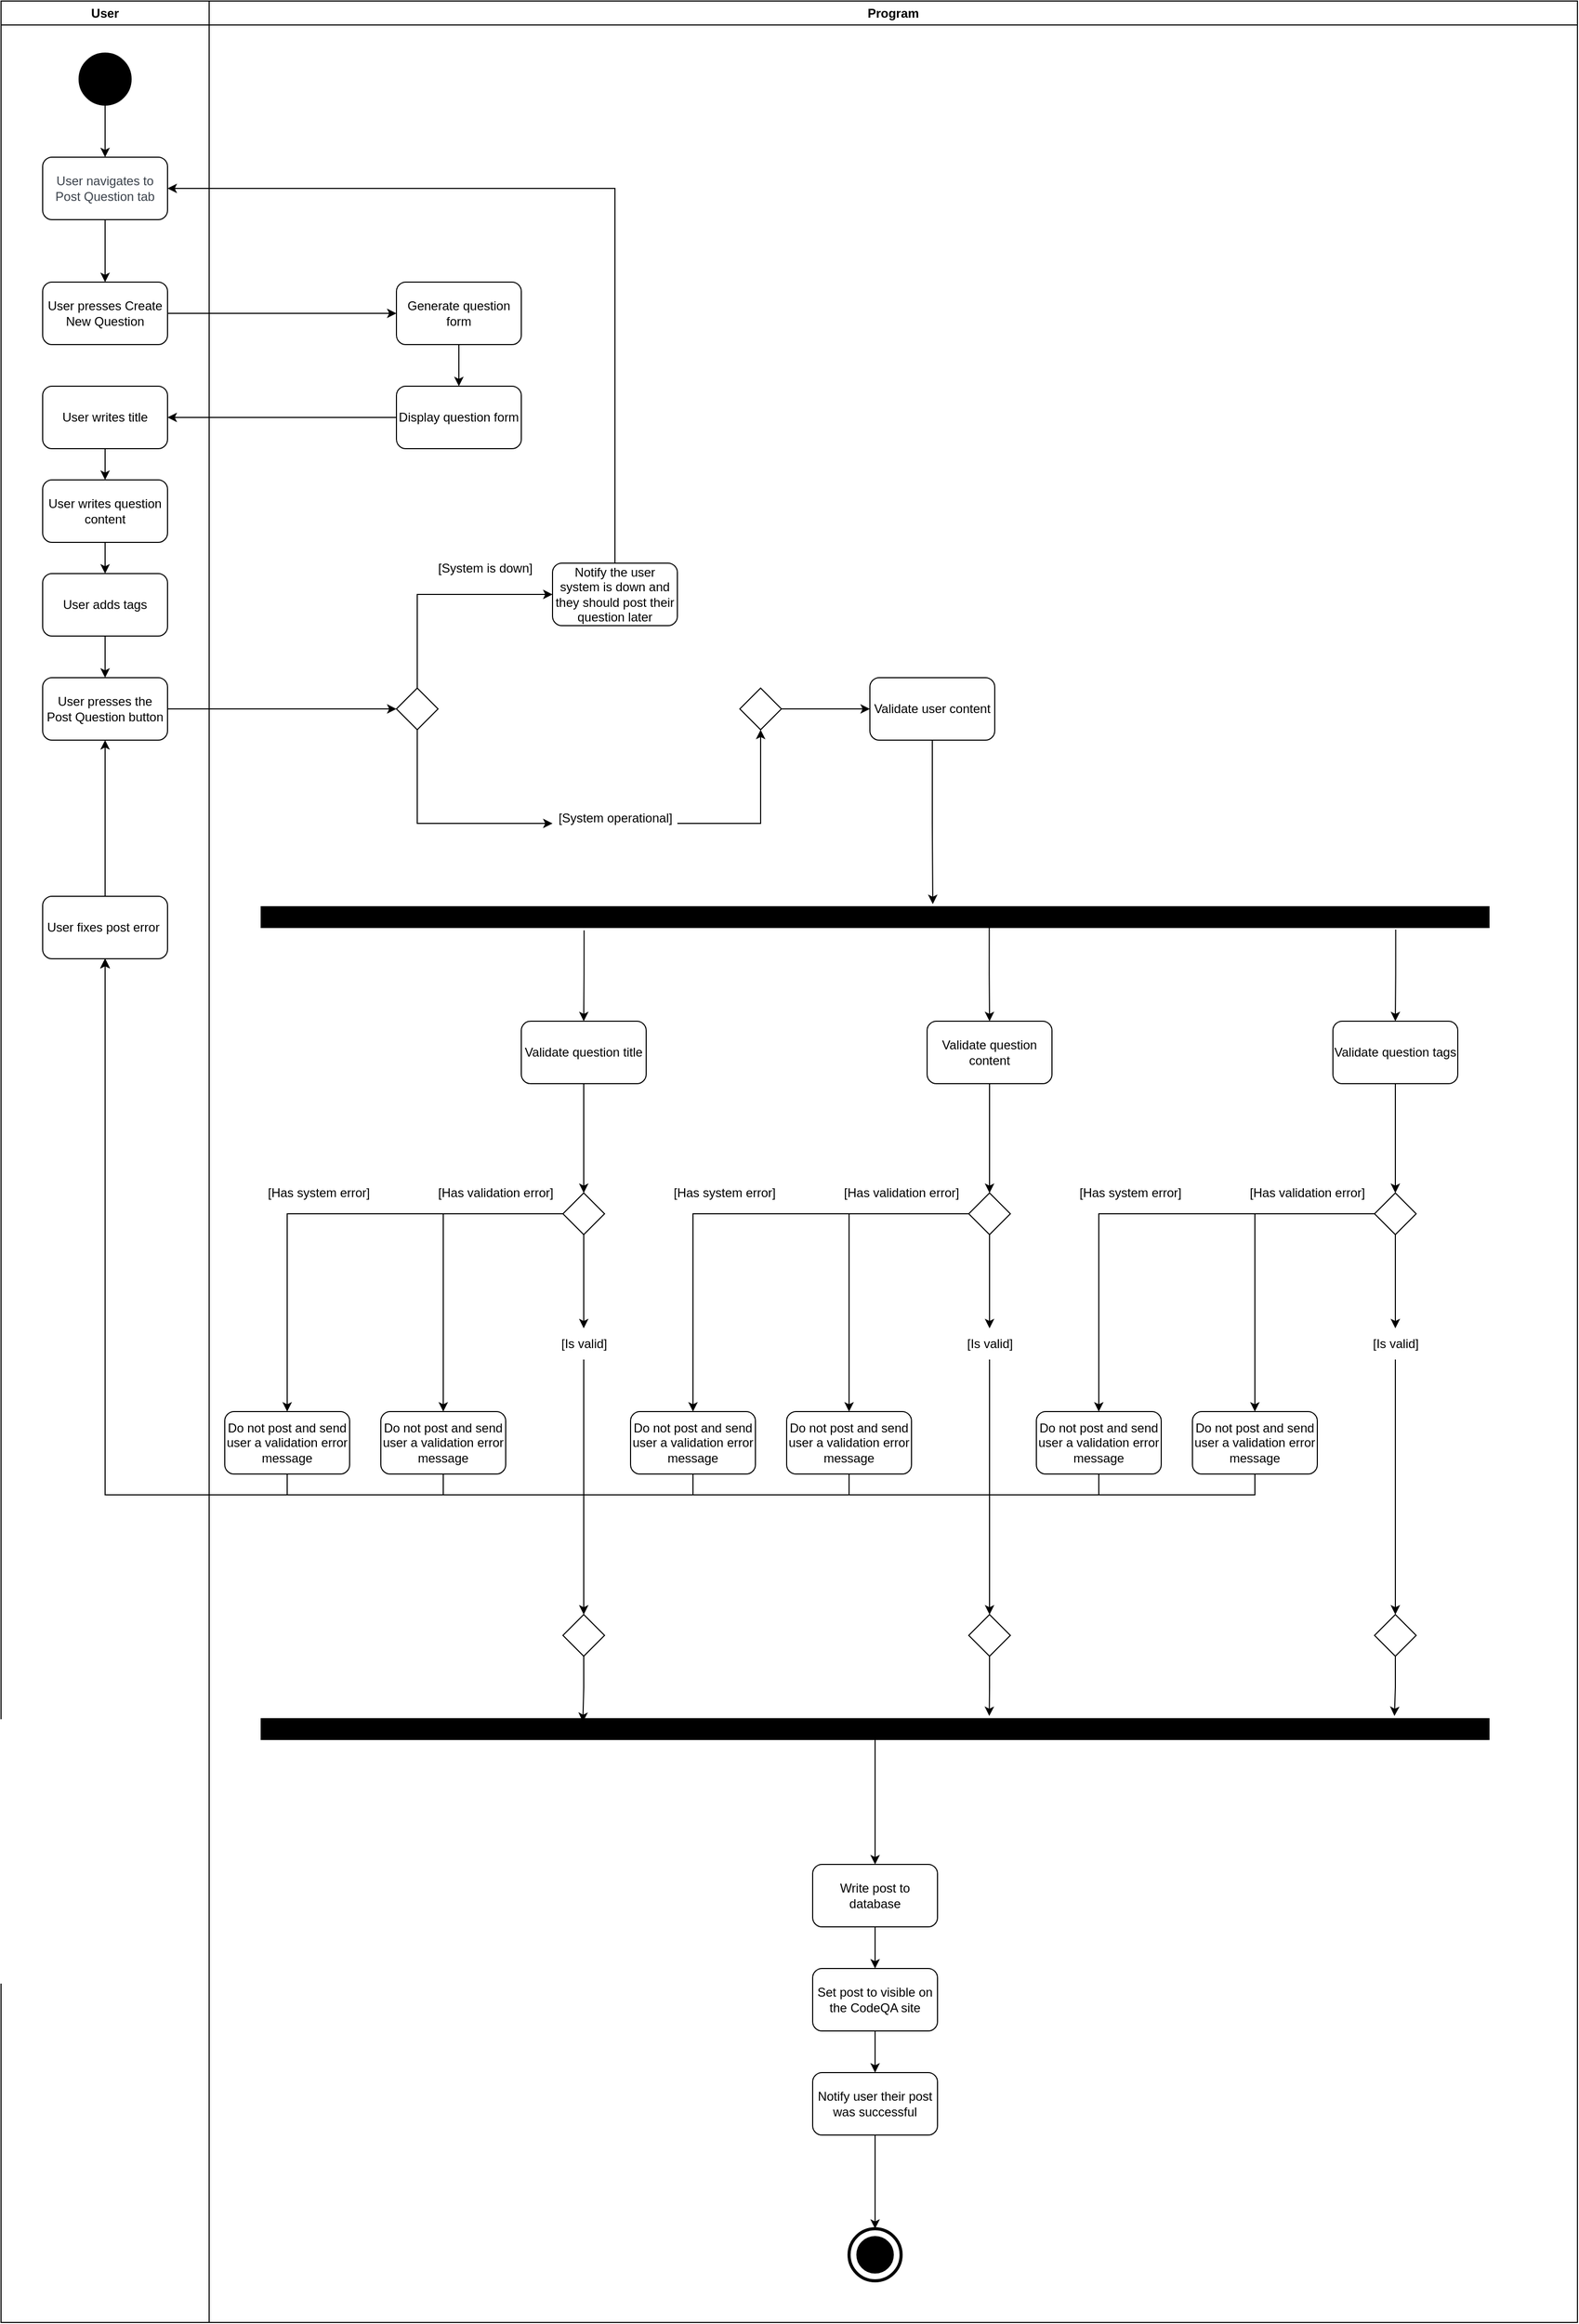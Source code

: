 <mxfile version="24.4.4" type="device">
  <diagram name="Page-1" id="dZFIReEb80aFC5FKnxQZ">
    <mxGraphModel dx="1969" dy="868" grid="1" gridSize="10" guides="1" tooltips="1" connect="1" arrows="1" fold="1" page="1" pageScale="1" pageWidth="850" pageHeight="1100" math="0" shadow="0">
      <root>
        <mxCell id="0" />
        <mxCell id="1" parent="0" />
        <mxCell id="JSnBzF0AAh5YjbVFw8KO-1" value="User" style="swimlane;whiteSpace=wrap;html=1;" vertex="1" parent="1">
          <mxGeometry x="85" y="10" width="200" height="2230" as="geometry" />
        </mxCell>
        <mxCell id="JSnBzF0AAh5YjbVFw8KO-2" value="" style="edgeStyle=orthogonalEdgeStyle;rounded=0;orthogonalLoop=1;jettySize=auto;html=1;" edge="1" parent="JSnBzF0AAh5YjbVFw8KO-1" source="JSnBzF0AAh5YjbVFw8KO-3" target="JSnBzF0AAh5YjbVFw8KO-6">
          <mxGeometry relative="1" as="geometry" />
        </mxCell>
        <mxCell id="JSnBzF0AAh5YjbVFw8KO-3" value="&lt;span data-lucid-content=&quot;{&amp;quot;t&amp;quot;:&amp;quot;User navigates to the sign up page&amp;quot;,&amp;quot;m&amp;quot;:[{&amp;quot;s&amp;quot;:0,&amp;quot;n&amp;quot;:&amp;quot;s&amp;quot;,&amp;quot;v&amp;quot;:22.222,&amp;quot;e&amp;quot;:34},{&amp;quot;s&amp;quot;:0,&amp;quot;n&amp;quot;:&amp;quot;fsp&amp;quot;,&amp;quot;v&amp;quot;:&amp;quot;ss_presetShapeStyle1_textStyle&amp;quot;,&amp;quot;e&amp;quot;:34},{&amp;quot;s&amp;quot;:0,&amp;quot;n&amp;quot;:&amp;quot;fsp2&amp;quot;,&amp;quot;v&amp;quot;:&amp;quot;ss_presetShapeStyle1_textStyle&amp;quot;,&amp;quot;e&amp;quot;:34}]}&quot; data-lucid-type=&quot;application/vnd.lucid.text&quot;&gt;&lt;span style=&quot;color: rgb(58, 65, 74);&quot;&gt;&lt;font style=&quot;font-size: 12px;&quot;&gt;User navigates to Post Question tab&lt;/font&gt;&lt;/span&gt;&lt;/span&gt;" style="rounded=1;whiteSpace=wrap;html=1;" vertex="1" parent="JSnBzF0AAh5YjbVFw8KO-1">
          <mxGeometry x="40" y="150" width="120" height="60" as="geometry" />
        </mxCell>
        <mxCell id="JSnBzF0AAh5YjbVFw8KO-4" value="" style="edgeStyle=orthogonalEdgeStyle;rounded=0;orthogonalLoop=1;jettySize=auto;html=1;" edge="1" parent="JSnBzF0AAh5YjbVFw8KO-1" source="JSnBzF0AAh5YjbVFw8KO-5" target="JSnBzF0AAh5YjbVFw8KO-3">
          <mxGeometry relative="1" as="geometry" />
        </mxCell>
        <mxCell id="JSnBzF0AAh5YjbVFw8KO-5" value="" style="ellipse;whiteSpace=wrap;html=1;aspect=fixed;fillColor=#000000;" vertex="1" parent="JSnBzF0AAh5YjbVFw8KO-1">
          <mxGeometry x="75" y="50" width="50" height="50" as="geometry" />
        </mxCell>
        <mxCell id="JSnBzF0AAh5YjbVFw8KO-6" value="User presses Create New Question" style="rounded=1;whiteSpace=wrap;html=1;" vertex="1" parent="JSnBzF0AAh5YjbVFw8KO-1">
          <mxGeometry x="40" y="270" width="120" height="60" as="geometry" />
        </mxCell>
        <mxCell id="JSnBzF0AAh5YjbVFw8KO-41" value="" style="edgeStyle=orthogonalEdgeStyle;rounded=0;orthogonalLoop=1;jettySize=auto;html=1;" edge="1" parent="JSnBzF0AAh5YjbVFw8KO-1" source="JSnBzF0AAh5YjbVFw8KO-8" target="JSnBzF0AAh5YjbVFw8KO-39">
          <mxGeometry relative="1" as="geometry" />
        </mxCell>
        <mxCell id="JSnBzF0AAh5YjbVFw8KO-8" value="User writes title" style="rounded=1;whiteSpace=wrap;html=1;" vertex="1" parent="JSnBzF0AAh5YjbVFw8KO-1">
          <mxGeometry x="40" y="370" width="120" height="60" as="geometry" />
        </mxCell>
        <mxCell id="JSnBzF0AAh5YjbVFw8KO-42" value="" style="edgeStyle=orthogonalEdgeStyle;rounded=0;orthogonalLoop=1;jettySize=auto;html=1;" edge="1" parent="JSnBzF0AAh5YjbVFw8KO-1" source="JSnBzF0AAh5YjbVFw8KO-39" target="JSnBzF0AAh5YjbVFw8KO-40">
          <mxGeometry relative="1" as="geometry" />
        </mxCell>
        <mxCell id="JSnBzF0AAh5YjbVFw8KO-39" value="User writes question content" style="rounded=1;whiteSpace=wrap;html=1;" vertex="1" parent="JSnBzF0AAh5YjbVFw8KO-1">
          <mxGeometry x="40" y="460" width="120" height="60" as="geometry" />
        </mxCell>
        <mxCell id="JSnBzF0AAh5YjbVFw8KO-43" value="" style="edgeStyle=orthogonalEdgeStyle;rounded=0;orthogonalLoop=1;jettySize=auto;html=1;" edge="1" parent="JSnBzF0AAh5YjbVFw8KO-1" source="JSnBzF0AAh5YjbVFw8KO-40" target="JSnBzF0AAh5YjbVFw8KO-9">
          <mxGeometry relative="1" as="geometry" />
        </mxCell>
        <mxCell id="JSnBzF0AAh5YjbVFw8KO-40" value="User adds tags" style="rounded=1;whiteSpace=wrap;html=1;" vertex="1" parent="JSnBzF0AAh5YjbVFw8KO-1">
          <mxGeometry x="40" y="550" width="120" height="60" as="geometry" />
        </mxCell>
        <mxCell id="JSnBzF0AAh5YjbVFw8KO-9" value="User presses the Post Question button" style="rounded=1;whiteSpace=wrap;html=1;" vertex="1" parent="JSnBzF0AAh5YjbVFw8KO-1">
          <mxGeometry x="40" y="650" width="120" height="60" as="geometry" />
        </mxCell>
        <mxCell id="JSnBzF0AAh5YjbVFw8KO-61" style="edgeStyle=orthogonalEdgeStyle;rounded=0;orthogonalLoop=1;jettySize=auto;html=1;exitX=0.5;exitY=0;exitDx=0;exitDy=0;entryX=0.5;entryY=1;entryDx=0;entryDy=0;" edge="1" parent="JSnBzF0AAh5YjbVFw8KO-1" source="JSnBzF0AAh5YjbVFw8KO-59" target="JSnBzF0AAh5YjbVFw8KO-9">
          <mxGeometry relative="1" as="geometry" />
        </mxCell>
        <mxCell id="JSnBzF0AAh5YjbVFw8KO-59" value="User fixes post error&amp;nbsp;" style="rounded=1;whiteSpace=wrap;html=1;" vertex="1" parent="JSnBzF0AAh5YjbVFw8KO-1">
          <mxGeometry x="40" y="860" width="120" height="60" as="geometry" />
        </mxCell>
        <mxCell id="JSnBzF0AAh5YjbVFw8KO-10" value="Program" style="swimlane;whiteSpace=wrap;html=1;" vertex="1" parent="1">
          <mxGeometry x="285" y="10" width="1315" height="2230" as="geometry" />
        </mxCell>
        <mxCell id="JSnBzF0AAh5YjbVFw8KO-11" value="" style="edgeStyle=orthogonalEdgeStyle;rounded=0;orthogonalLoop=1;jettySize=auto;html=1;" edge="1" parent="JSnBzF0AAh5YjbVFw8KO-10" source="JSnBzF0AAh5YjbVFw8KO-12" target="JSnBzF0AAh5YjbVFw8KO-13">
          <mxGeometry relative="1" as="geometry" />
        </mxCell>
        <mxCell id="JSnBzF0AAh5YjbVFw8KO-12" value="Generate question form" style="rounded=1;whiteSpace=wrap;html=1;" vertex="1" parent="JSnBzF0AAh5YjbVFw8KO-10">
          <mxGeometry x="180" y="270" width="120" height="60" as="geometry" />
        </mxCell>
        <mxCell id="JSnBzF0AAh5YjbVFw8KO-13" value="Display question form" style="rounded=1;whiteSpace=wrap;html=1;" vertex="1" parent="JSnBzF0AAh5YjbVFw8KO-10">
          <mxGeometry x="180" y="370" width="120" height="60" as="geometry" />
        </mxCell>
        <mxCell id="JSnBzF0AAh5YjbVFw8KO-157" style="edgeStyle=orthogonalEdgeStyle;rounded=0;orthogonalLoop=1;jettySize=auto;html=1;exitX=0.5;exitY=1;exitDx=0;exitDy=0;entryX=0.547;entryY=-0.125;entryDx=0;entryDy=0;entryPerimeter=0;" edge="1" parent="JSnBzF0AAh5YjbVFw8KO-10" source="JSnBzF0AAh5YjbVFw8KO-15" target="JSnBzF0AAh5YjbVFw8KO-156">
          <mxGeometry relative="1" as="geometry">
            <mxPoint x="695.429" y="850" as="targetPoint" />
          </mxGeometry>
        </mxCell>
        <mxCell id="JSnBzF0AAh5YjbVFw8KO-15" value="Validate user content" style="rounded=1;whiteSpace=wrap;html=1;" vertex="1" parent="JSnBzF0AAh5YjbVFw8KO-10">
          <mxGeometry x="635" y="650" width="120" height="60" as="geometry" />
        </mxCell>
        <mxCell id="JSnBzF0AAh5YjbVFw8KO-52" style="edgeStyle=orthogonalEdgeStyle;rounded=0;orthogonalLoop=1;jettySize=auto;html=1;exitX=0;exitY=0.5;exitDx=0;exitDy=0;" edge="1" parent="JSnBzF0AAh5YjbVFw8KO-10" source="JSnBzF0AAh5YjbVFw8KO-19" target="JSnBzF0AAh5YjbVFw8KO-47">
          <mxGeometry relative="1" as="geometry" />
        </mxCell>
        <mxCell id="JSnBzF0AAh5YjbVFw8KO-53" style="edgeStyle=orthogonalEdgeStyle;rounded=0;orthogonalLoop=1;jettySize=auto;html=1;exitX=0;exitY=0.5;exitDx=0;exitDy=0;entryX=0.5;entryY=0;entryDx=0;entryDy=0;" edge="1" parent="JSnBzF0AAh5YjbVFw8KO-10" source="JSnBzF0AAh5YjbVFw8KO-19" target="JSnBzF0AAh5YjbVFw8KO-23">
          <mxGeometry relative="1" as="geometry" />
        </mxCell>
        <mxCell id="JSnBzF0AAh5YjbVFw8KO-241" style="edgeStyle=orthogonalEdgeStyle;rounded=0;orthogonalLoop=1;jettySize=auto;html=1;exitX=0.5;exitY=1;exitDx=0;exitDy=0;" edge="1" parent="JSnBzF0AAh5YjbVFw8KO-10" source="JSnBzF0AAh5YjbVFw8KO-19" target="JSnBzF0AAh5YjbVFw8KO-30">
          <mxGeometry relative="1" as="geometry" />
        </mxCell>
        <mxCell id="JSnBzF0AAh5YjbVFw8KO-19" value="" style="rhombus;whiteSpace=wrap;html=1;" vertex="1" parent="JSnBzF0AAh5YjbVFw8KO-10">
          <mxGeometry x="340" y="1145" width="40" height="40" as="geometry" />
        </mxCell>
        <mxCell id="JSnBzF0AAh5YjbVFw8KO-23" value="Do not post and send user a validation error message" style="rounded=1;whiteSpace=wrap;html=1;" vertex="1" parent="JSnBzF0AAh5YjbVFw8KO-10">
          <mxGeometry x="15" y="1355" width="120" height="60" as="geometry" />
        </mxCell>
        <mxCell id="JSnBzF0AAh5YjbVFw8KO-27" value="" style="rhombus;whiteSpace=wrap;html=1;" vertex="1" parent="JSnBzF0AAh5YjbVFw8KO-10">
          <mxGeometry x="340" y="1550" width="40" height="40" as="geometry" />
        </mxCell>
        <mxCell id="JSnBzF0AAh5YjbVFw8KO-29" value="[Has validation error]" style="text;html=1;align=center;verticalAlign=middle;resizable=0;points=[];autosize=1;strokeColor=none;fillColor=none;" vertex="1" parent="JSnBzF0AAh5YjbVFw8KO-10">
          <mxGeometry x="210" y="1130" width="130" height="30" as="geometry" />
        </mxCell>
        <mxCell id="JSnBzF0AAh5YjbVFw8KO-243" value="" style="edgeStyle=orthogonalEdgeStyle;rounded=0;orthogonalLoop=1;jettySize=auto;html=1;entryX=0.5;entryY=0;entryDx=0;entryDy=0;" edge="1" parent="JSnBzF0AAh5YjbVFw8KO-10" source="JSnBzF0AAh5YjbVFw8KO-30" target="JSnBzF0AAh5YjbVFw8KO-27">
          <mxGeometry relative="1" as="geometry">
            <mxPoint x="360" y="1385" as="targetPoint" />
          </mxGeometry>
        </mxCell>
        <mxCell id="JSnBzF0AAh5YjbVFw8KO-30" value="[Is valid]" style="text;html=1;align=center;verticalAlign=middle;resizable=0;points=[];autosize=1;strokeColor=none;fillColor=none;" vertex="1" parent="JSnBzF0AAh5YjbVFw8KO-10">
          <mxGeometry x="325" y="1275" width="70" height="30" as="geometry" />
        </mxCell>
        <mxCell id="JSnBzF0AAh5YjbVFw8KO-47" value="Do not post and send user a validation error message" style="rounded=1;whiteSpace=wrap;html=1;" vertex="1" parent="JSnBzF0AAh5YjbVFw8KO-10">
          <mxGeometry x="165" y="1355" width="120" height="60" as="geometry" />
        </mxCell>
        <mxCell id="JSnBzF0AAh5YjbVFw8KO-54" value="[Has system error]" style="text;html=1;align=center;verticalAlign=middle;resizable=0;points=[];autosize=1;strokeColor=none;fillColor=none;" vertex="1" parent="JSnBzF0AAh5YjbVFw8KO-10">
          <mxGeometry x="45" y="1130" width="120" height="30" as="geometry" />
        </mxCell>
        <mxCell id="JSnBzF0AAh5YjbVFw8KO-74" value="" style="edgeStyle=orthogonalEdgeStyle;rounded=0;orthogonalLoop=1;jettySize=auto;html=1;" edge="1" parent="JSnBzF0AAh5YjbVFw8KO-10" source="JSnBzF0AAh5YjbVFw8KO-63" target="JSnBzF0AAh5YjbVFw8KO-65">
          <mxGeometry relative="1" as="geometry" />
        </mxCell>
        <mxCell id="JSnBzF0AAh5YjbVFw8KO-63" value="Write post to database" style="rounded=1;whiteSpace=wrap;html=1;" vertex="1" parent="JSnBzF0AAh5YjbVFw8KO-10">
          <mxGeometry x="580" y="1790" width="120" height="60" as="geometry" />
        </mxCell>
        <mxCell id="JSnBzF0AAh5YjbVFw8KO-75" value="" style="edgeStyle=orthogonalEdgeStyle;rounded=0;orthogonalLoop=1;jettySize=auto;html=1;" edge="1" parent="JSnBzF0AAh5YjbVFw8KO-10" source="JSnBzF0AAh5YjbVFw8KO-65" target="JSnBzF0AAh5YjbVFw8KO-67">
          <mxGeometry relative="1" as="geometry" />
        </mxCell>
        <mxCell id="JSnBzF0AAh5YjbVFw8KO-65" value="Set post to visible on the CodeQA site" style="rounded=1;whiteSpace=wrap;html=1;" vertex="1" parent="JSnBzF0AAh5YjbVFw8KO-10">
          <mxGeometry x="580" y="1890" width="120" height="60" as="geometry" />
        </mxCell>
        <mxCell id="JSnBzF0AAh5YjbVFw8KO-293" style="edgeStyle=orthogonalEdgeStyle;rounded=0;orthogonalLoop=1;jettySize=auto;html=1;exitX=0.5;exitY=1;exitDx=0;exitDy=0;entryX=0.5;entryY=0;entryDx=0;entryDy=0;entryPerimeter=0;" edge="1" parent="JSnBzF0AAh5YjbVFw8KO-10" source="JSnBzF0AAh5YjbVFw8KO-67" target="JSnBzF0AAh5YjbVFw8KO-69">
          <mxGeometry relative="1" as="geometry">
            <mxPoint x="645" y="2140.0" as="targetPoint" />
          </mxGeometry>
        </mxCell>
        <mxCell id="JSnBzF0AAh5YjbVFw8KO-67" value="Notify user their post was successful" style="rounded=1;whiteSpace=wrap;html=1;" vertex="1" parent="JSnBzF0AAh5YjbVFw8KO-10">
          <mxGeometry x="580" y="1990" width="120" height="60" as="geometry" />
        </mxCell>
        <mxCell id="JSnBzF0AAh5YjbVFw8KO-68" value="" style="group" vertex="1" connectable="0" parent="JSnBzF0AAh5YjbVFw8KO-10">
          <mxGeometry x="615" y="2140" width="50" height="50" as="geometry" />
        </mxCell>
        <mxCell id="JSnBzF0AAh5YjbVFw8KO-69" value="" style="ellipse;whiteSpace=wrap;html=1;aspect=fixed;fillColor=none;strokeWidth=3;movable=1;resizable=1;rotatable=1;deletable=1;editable=1;locked=0;connectable=1;" vertex="1" parent="JSnBzF0AAh5YjbVFw8KO-68">
          <mxGeometry width="50" height="50" as="geometry" />
        </mxCell>
        <mxCell id="JSnBzF0AAh5YjbVFw8KO-70" value="" style="ellipse;whiteSpace=wrap;html=1;aspect=fixed;fillColor=#000000;movable=1;resizable=1;rotatable=1;deletable=1;editable=1;locked=0;connectable=1;" vertex="1" parent="JSnBzF0AAh5YjbVFw8KO-68">
          <mxGeometry x="7.5" y="7.5" width="35" height="35" as="geometry" />
        </mxCell>
        <mxCell id="JSnBzF0AAh5YjbVFw8KO-109" value="Notify the user system is down and they should post their question later" style="rounded=1;whiteSpace=wrap;html=1;" vertex="1" parent="JSnBzF0AAh5YjbVFw8KO-10">
          <mxGeometry x="330" y="540" width="120" height="60" as="geometry" />
        </mxCell>
        <mxCell id="JSnBzF0AAh5YjbVFw8KO-110" style="edgeStyle=none;rounded=0;orthogonalLoop=1;jettySize=auto;html=1;exitX=0.5;exitY=0;exitDx=0;exitDy=0;entryX=0;entryY=0.5;entryDx=0;entryDy=0;" edge="1" parent="JSnBzF0AAh5YjbVFw8KO-10" target="JSnBzF0AAh5YjbVFw8KO-109" source="JSnBzF0AAh5YjbVFw8KO-152">
          <mxGeometry relative="1" as="geometry">
            <Array as="points">
              <mxPoint x="200" y="570" />
            </Array>
            <mxPoint x="200" y="660" as="sourcePoint" />
          </mxGeometry>
        </mxCell>
        <mxCell id="JSnBzF0AAh5YjbVFw8KO-111" style="edgeStyle=none;rounded=0;orthogonalLoop=1;jettySize=auto;html=1;entryX=0;entryY=0.5;entryDx=0;entryDy=0;" edge="1" parent="JSnBzF0AAh5YjbVFw8KO-10">
          <mxGeometry relative="1" as="geometry">
            <Array as="points">
              <mxPoint x="200" y="790" />
            </Array>
            <mxPoint x="200" y="700" as="sourcePoint" />
            <mxPoint x="330" y="790" as="targetPoint" />
          </mxGeometry>
        </mxCell>
        <mxCell id="JSnBzF0AAh5YjbVFw8KO-112" value="[System is down]" style="text;html=1;align=center;verticalAlign=middle;resizable=0;points=[];autosize=1;strokeColor=none;fillColor=none;" vertex="1" parent="JSnBzF0AAh5YjbVFw8KO-10">
          <mxGeometry x="210" y="530" width="110" height="30" as="geometry" />
        </mxCell>
        <mxCell id="JSnBzF0AAh5YjbVFw8KO-113" style="edgeStyle=none;rounded=0;orthogonalLoop=1;jettySize=auto;html=1;exitX=1;exitY=0.5;exitDx=0;exitDy=0;" edge="1" parent="JSnBzF0AAh5YjbVFw8KO-10">
          <mxGeometry relative="1" as="geometry">
            <mxPoint x="530" y="700" as="targetPoint" />
            <Array as="points">
              <mxPoint x="530" y="790" />
            </Array>
            <mxPoint x="450" y="790" as="sourcePoint" />
          </mxGeometry>
        </mxCell>
        <mxCell id="JSnBzF0AAh5YjbVFw8KO-155" style="edgeStyle=orthogonalEdgeStyle;rounded=0;orthogonalLoop=1;jettySize=auto;html=1;exitX=1;exitY=0.5;exitDx=0;exitDy=0;entryX=0;entryY=0.5;entryDx=0;entryDy=0;" edge="1" parent="JSnBzF0AAh5YjbVFw8KO-10" source="JSnBzF0AAh5YjbVFw8KO-115" target="JSnBzF0AAh5YjbVFw8KO-15">
          <mxGeometry relative="1" as="geometry" />
        </mxCell>
        <mxCell id="JSnBzF0AAh5YjbVFw8KO-115" value="" style="rhombus;whiteSpace=wrap;html=1;" vertex="1" parent="JSnBzF0AAh5YjbVFw8KO-10">
          <mxGeometry x="510" y="660" width="40" height="40" as="geometry" />
        </mxCell>
        <mxCell id="JSnBzF0AAh5YjbVFw8KO-152" value="" style="rhombus;whiteSpace=wrap;html=1;" vertex="1" parent="JSnBzF0AAh5YjbVFw8KO-10">
          <mxGeometry x="180" y="660" width="40" height="40" as="geometry" />
        </mxCell>
        <mxCell id="JSnBzF0AAh5YjbVFw8KO-156" value="" style="rounded=0;whiteSpace=wrap;html=1;fillColor=#000000;" vertex="1" parent="JSnBzF0AAh5YjbVFw8KO-10">
          <mxGeometry x="50" y="870" width="1180" height="20" as="geometry" />
        </mxCell>
        <mxCell id="JSnBzF0AAh5YjbVFw8KO-244" value="" style="edgeStyle=orthogonalEdgeStyle;rounded=0;orthogonalLoop=1;jettySize=auto;html=1;entryX=0.5;entryY=0;entryDx=0;entryDy=0;" edge="1" parent="JSnBzF0AAh5YjbVFw8KO-10" source="JSnBzF0AAh5YjbVFw8KO-158" target="JSnBzF0AAh5YjbVFw8KO-19">
          <mxGeometry relative="1" as="geometry" />
        </mxCell>
        <mxCell id="JSnBzF0AAh5YjbVFw8KO-158" value="Validate question title" style="rounded=1;whiteSpace=wrap;html=1;" vertex="1" parent="JSnBzF0AAh5YjbVFw8KO-10">
          <mxGeometry x="300" y="980" width="120" height="60" as="geometry" />
        </mxCell>
        <mxCell id="JSnBzF0AAh5YjbVFw8KO-269" style="edgeStyle=orthogonalEdgeStyle;rounded=0;orthogonalLoop=1;jettySize=auto;html=1;exitX=0.5;exitY=1;exitDx=0;exitDy=0;entryX=0.5;entryY=0;entryDx=0;entryDy=0;" edge="1" parent="JSnBzF0AAh5YjbVFw8KO-10" source="JSnBzF0AAh5YjbVFw8KO-197" target="JSnBzF0AAh5YjbVFw8KO-261">
          <mxGeometry relative="1" as="geometry" />
        </mxCell>
        <mxCell id="JSnBzF0AAh5YjbVFw8KO-270" style="edgeStyle=orthogonalEdgeStyle;rounded=0;orthogonalLoop=1;jettySize=auto;html=1;entryX=0.5;entryY=0;entryDx=0;entryDy=0;exitX=0.593;exitY=0.929;exitDx=0;exitDy=0;exitPerimeter=0;" edge="1" parent="JSnBzF0AAh5YjbVFw8KO-10" source="JSnBzF0AAh5YjbVFw8KO-156" target="JSnBzF0AAh5YjbVFw8KO-197">
          <mxGeometry relative="1" as="geometry">
            <mxPoint x="755" y="940" as="targetPoint" />
            <mxPoint x="755" y="910" as="sourcePoint" />
          </mxGeometry>
        </mxCell>
        <mxCell id="JSnBzF0AAh5YjbVFw8KO-197" value="Validate question content" style="rounded=1;whiteSpace=wrap;html=1;" vertex="1" parent="JSnBzF0AAh5YjbVFw8KO-10">
          <mxGeometry x="690" y="980" width="120" height="60" as="geometry" />
        </mxCell>
        <mxCell id="JSnBzF0AAh5YjbVFw8KO-282" style="edgeStyle=orthogonalEdgeStyle;rounded=0;orthogonalLoop=1;jettySize=auto;html=1;exitX=0.5;exitY=1;exitDx=0;exitDy=0;entryX=0.5;entryY=0;entryDx=0;entryDy=0;" edge="1" parent="JSnBzF0AAh5YjbVFw8KO-10" source="JSnBzF0AAh5YjbVFw8KO-237" target="JSnBzF0AAh5YjbVFw8KO-274">
          <mxGeometry relative="1" as="geometry" />
        </mxCell>
        <mxCell id="JSnBzF0AAh5YjbVFw8KO-283" style="edgeStyle=orthogonalEdgeStyle;rounded=0;orthogonalLoop=1;jettySize=auto;html=1;entryX=0.5;entryY=0;entryDx=0;entryDy=0;exitX=0.924;exitY=1.1;exitDx=0;exitDy=0;exitPerimeter=0;" edge="1" parent="JSnBzF0AAh5YjbVFw8KO-10" source="JSnBzF0AAh5YjbVFw8KO-156" target="JSnBzF0AAh5YjbVFw8KO-237">
          <mxGeometry relative="1" as="geometry">
            <mxPoint x="1165" y="920" as="targetPoint" />
            <mxPoint x="1145" y="910" as="sourcePoint" />
          </mxGeometry>
        </mxCell>
        <mxCell id="JSnBzF0AAh5YjbVFw8KO-237" value="Validate question tags" style="rounded=1;whiteSpace=wrap;html=1;" vertex="1" parent="JSnBzF0AAh5YjbVFw8KO-10">
          <mxGeometry x="1080" y="980" width="120" height="60" as="geometry" />
        </mxCell>
        <mxCell id="JSnBzF0AAh5YjbVFw8KO-246" style="edgeStyle=orthogonalEdgeStyle;rounded=0;orthogonalLoop=1;jettySize=auto;html=1;entryX=0.5;entryY=0;entryDx=0;entryDy=0;exitX=0.263;exitY=1.136;exitDx=0;exitDy=0;exitPerimeter=0;" edge="1" parent="JSnBzF0AAh5YjbVFw8KO-10" source="JSnBzF0AAh5YjbVFw8KO-156" target="JSnBzF0AAh5YjbVFw8KO-158">
          <mxGeometry relative="1" as="geometry">
            <mxPoint x="305" y="930" as="sourcePoint" />
          </mxGeometry>
        </mxCell>
        <mxCell id="JSnBzF0AAh5YjbVFw8KO-258" style="edgeStyle=orthogonalEdgeStyle;rounded=0;orthogonalLoop=1;jettySize=auto;html=1;exitX=0;exitY=0.5;exitDx=0;exitDy=0;" edge="1" source="JSnBzF0AAh5YjbVFw8KO-261" target="JSnBzF0AAh5YjbVFw8KO-267" parent="JSnBzF0AAh5YjbVFw8KO-10">
          <mxGeometry relative="1" as="geometry" />
        </mxCell>
        <mxCell id="JSnBzF0AAh5YjbVFw8KO-259" style="edgeStyle=orthogonalEdgeStyle;rounded=0;orthogonalLoop=1;jettySize=auto;html=1;exitX=0;exitY=0.5;exitDx=0;exitDy=0;entryX=0.5;entryY=0;entryDx=0;entryDy=0;" edge="1" source="JSnBzF0AAh5YjbVFw8KO-261" target="JSnBzF0AAh5YjbVFw8KO-262" parent="JSnBzF0AAh5YjbVFw8KO-10">
          <mxGeometry relative="1" as="geometry" />
        </mxCell>
        <mxCell id="JSnBzF0AAh5YjbVFw8KO-260" style="edgeStyle=orthogonalEdgeStyle;rounded=0;orthogonalLoop=1;jettySize=auto;html=1;exitX=0.5;exitY=1;exitDx=0;exitDy=0;" edge="1" source="JSnBzF0AAh5YjbVFw8KO-261" target="JSnBzF0AAh5YjbVFw8KO-266" parent="JSnBzF0AAh5YjbVFw8KO-10">
          <mxGeometry relative="1" as="geometry" />
        </mxCell>
        <mxCell id="JSnBzF0AAh5YjbVFw8KO-261" value="" style="rhombus;whiteSpace=wrap;html=1;" vertex="1" parent="JSnBzF0AAh5YjbVFw8KO-10">
          <mxGeometry x="730" y="1145" width="40" height="40" as="geometry" />
        </mxCell>
        <mxCell id="JSnBzF0AAh5YjbVFw8KO-262" value="Do not post and send user a validation error message" style="rounded=1;whiteSpace=wrap;html=1;" vertex="1" parent="JSnBzF0AAh5YjbVFw8KO-10">
          <mxGeometry x="405" y="1355" width="120" height="60" as="geometry" />
        </mxCell>
        <mxCell id="JSnBzF0AAh5YjbVFw8KO-263" value="" style="rhombus;whiteSpace=wrap;html=1;" vertex="1" parent="JSnBzF0AAh5YjbVFw8KO-10">
          <mxGeometry x="730" y="1550" width="40" height="40" as="geometry" />
        </mxCell>
        <mxCell id="JSnBzF0AAh5YjbVFw8KO-264" value="[Has validation error]" style="text;html=1;align=center;verticalAlign=middle;resizable=0;points=[];autosize=1;strokeColor=none;fillColor=none;" vertex="1" parent="JSnBzF0AAh5YjbVFw8KO-10">
          <mxGeometry x="600" y="1130" width="130" height="30" as="geometry" />
        </mxCell>
        <mxCell id="JSnBzF0AAh5YjbVFw8KO-265" value="" style="edgeStyle=orthogonalEdgeStyle;rounded=0;orthogonalLoop=1;jettySize=auto;html=1;entryX=0.5;entryY=0;entryDx=0;entryDy=0;" edge="1" source="JSnBzF0AAh5YjbVFw8KO-266" target="JSnBzF0AAh5YjbVFw8KO-263" parent="JSnBzF0AAh5YjbVFw8KO-10">
          <mxGeometry relative="1" as="geometry">
            <mxPoint x="750" y="1385" as="targetPoint" />
          </mxGeometry>
        </mxCell>
        <mxCell id="JSnBzF0AAh5YjbVFw8KO-266" value="[Is valid]" style="text;html=1;align=center;verticalAlign=middle;resizable=0;points=[];autosize=1;strokeColor=none;fillColor=none;" vertex="1" parent="JSnBzF0AAh5YjbVFw8KO-10">
          <mxGeometry x="715" y="1275" width="70" height="30" as="geometry" />
        </mxCell>
        <mxCell id="JSnBzF0AAh5YjbVFw8KO-267" value="Do not post and send user a validation error message" style="rounded=1;whiteSpace=wrap;html=1;" vertex="1" parent="JSnBzF0AAh5YjbVFw8KO-10">
          <mxGeometry x="555" y="1355" width="120" height="60" as="geometry" />
        </mxCell>
        <mxCell id="JSnBzF0AAh5YjbVFw8KO-268" value="[Has system error]" style="text;html=1;align=center;verticalAlign=middle;resizable=0;points=[];autosize=1;strokeColor=none;fillColor=none;" vertex="1" parent="JSnBzF0AAh5YjbVFw8KO-10">
          <mxGeometry x="435" y="1130" width="120" height="30" as="geometry" />
        </mxCell>
        <mxCell id="JSnBzF0AAh5YjbVFw8KO-271" style="edgeStyle=orthogonalEdgeStyle;rounded=0;orthogonalLoop=1;jettySize=auto;html=1;exitX=0;exitY=0.5;exitDx=0;exitDy=0;" edge="1" source="JSnBzF0AAh5YjbVFw8KO-274" target="JSnBzF0AAh5YjbVFw8KO-280" parent="JSnBzF0AAh5YjbVFw8KO-10">
          <mxGeometry relative="1" as="geometry" />
        </mxCell>
        <mxCell id="JSnBzF0AAh5YjbVFw8KO-272" style="edgeStyle=orthogonalEdgeStyle;rounded=0;orthogonalLoop=1;jettySize=auto;html=1;exitX=0;exitY=0.5;exitDx=0;exitDy=0;entryX=0.5;entryY=0;entryDx=0;entryDy=0;" edge="1" source="JSnBzF0AAh5YjbVFw8KO-274" target="JSnBzF0AAh5YjbVFw8KO-275" parent="JSnBzF0AAh5YjbVFw8KO-10">
          <mxGeometry relative="1" as="geometry" />
        </mxCell>
        <mxCell id="JSnBzF0AAh5YjbVFw8KO-273" style="edgeStyle=orthogonalEdgeStyle;rounded=0;orthogonalLoop=1;jettySize=auto;html=1;exitX=0.5;exitY=1;exitDx=0;exitDy=0;" edge="1" source="JSnBzF0AAh5YjbVFw8KO-274" target="JSnBzF0AAh5YjbVFw8KO-279" parent="JSnBzF0AAh5YjbVFw8KO-10">
          <mxGeometry relative="1" as="geometry" />
        </mxCell>
        <mxCell id="JSnBzF0AAh5YjbVFw8KO-274" value="" style="rhombus;whiteSpace=wrap;html=1;" vertex="1" parent="JSnBzF0AAh5YjbVFw8KO-10">
          <mxGeometry x="1120" y="1145" width="40" height="40" as="geometry" />
        </mxCell>
        <mxCell id="JSnBzF0AAh5YjbVFw8KO-275" value="Do not post and send user a validation error message" style="rounded=1;whiteSpace=wrap;html=1;" vertex="1" parent="JSnBzF0AAh5YjbVFw8KO-10">
          <mxGeometry x="795" y="1355" width="120" height="60" as="geometry" />
        </mxCell>
        <mxCell id="JSnBzF0AAh5YjbVFw8KO-276" value="" style="rhombus;whiteSpace=wrap;html=1;" vertex="1" parent="JSnBzF0AAh5YjbVFw8KO-10">
          <mxGeometry x="1120" y="1550" width="40" height="40" as="geometry" />
        </mxCell>
        <mxCell id="JSnBzF0AAh5YjbVFw8KO-277" value="[Has validation error]" style="text;html=1;align=center;verticalAlign=middle;resizable=0;points=[];autosize=1;strokeColor=none;fillColor=none;" vertex="1" parent="JSnBzF0AAh5YjbVFw8KO-10">
          <mxGeometry x="990" y="1130" width="130" height="30" as="geometry" />
        </mxCell>
        <mxCell id="JSnBzF0AAh5YjbVFw8KO-278" value="" style="edgeStyle=orthogonalEdgeStyle;rounded=0;orthogonalLoop=1;jettySize=auto;html=1;entryX=0.5;entryY=0;entryDx=0;entryDy=0;" edge="1" source="JSnBzF0AAh5YjbVFw8KO-279" target="JSnBzF0AAh5YjbVFw8KO-276" parent="JSnBzF0AAh5YjbVFw8KO-10">
          <mxGeometry relative="1" as="geometry">
            <mxPoint x="1140" y="1385" as="targetPoint" />
          </mxGeometry>
        </mxCell>
        <mxCell id="JSnBzF0AAh5YjbVFw8KO-279" value="[Is valid]" style="text;html=1;align=center;verticalAlign=middle;resizable=0;points=[];autosize=1;strokeColor=none;fillColor=none;" vertex="1" parent="JSnBzF0AAh5YjbVFw8KO-10">
          <mxGeometry x="1105" y="1275" width="70" height="30" as="geometry" />
        </mxCell>
        <mxCell id="JSnBzF0AAh5YjbVFw8KO-280" value="Do not post and send user a validation error message" style="rounded=1;whiteSpace=wrap;html=1;" vertex="1" parent="JSnBzF0AAh5YjbVFw8KO-10">
          <mxGeometry x="945" y="1355" width="120" height="60" as="geometry" />
        </mxCell>
        <mxCell id="JSnBzF0AAh5YjbVFw8KO-281" value="[Has system error]" style="text;html=1;align=center;verticalAlign=middle;resizable=0;points=[];autosize=1;strokeColor=none;fillColor=none;" vertex="1" parent="JSnBzF0AAh5YjbVFw8KO-10">
          <mxGeometry x="825" y="1130" width="120" height="30" as="geometry" />
        </mxCell>
        <mxCell id="JSnBzF0AAh5YjbVFw8KO-292" style="edgeStyle=orthogonalEdgeStyle;rounded=0;orthogonalLoop=1;jettySize=auto;html=1;exitX=0.5;exitY=1;exitDx=0;exitDy=0;entryX=0.5;entryY=0;entryDx=0;entryDy=0;" edge="1" parent="JSnBzF0AAh5YjbVFw8KO-10" source="JSnBzF0AAh5YjbVFw8KO-288" target="JSnBzF0AAh5YjbVFw8KO-63">
          <mxGeometry relative="1" as="geometry" />
        </mxCell>
        <mxCell id="JSnBzF0AAh5YjbVFw8KO-288" value="" style="rounded=0;whiteSpace=wrap;html=1;fillColor=#000000;" vertex="1" parent="JSnBzF0AAh5YjbVFw8KO-10">
          <mxGeometry x="50" y="1650" width="1180" height="20" as="geometry" />
        </mxCell>
        <mxCell id="JSnBzF0AAh5YjbVFw8KO-289" style="edgeStyle=orthogonalEdgeStyle;rounded=0;orthogonalLoop=1;jettySize=auto;html=1;exitX=0.5;exitY=1;exitDx=0;exitDy=0;entryX=0.262;entryY=0.157;entryDx=0;entryDy=0;entryPerimeter=0;" edge="1" parent="JSnBzF0AAh5YjbVFw8KO-10" source="JSnBzF0AAh5YjbVFw8KO-27" target="JSnBzF0AAh5YjbVFw8KO-288">
          <mxGeometry relative="1" as="geometry" />
        </mxCell>
        <mxCell id="JSnBzF0AAh5YjbVFw8KO-290" style="edgeStyle=orthogonalEdgeStyle;rounded=0;orthogonalLoop=1;jettySize=auto;html=1;exitX=0.5;exitY=1;exitDx=0;exitDy=0;entryX=0.593;entryY=-0.129;entryDx=0;entryDy=0;entryPerimeter=0;" edge="1" parent="JSnBzF0AAh5YjbVFw8KO-10" source="JSnBzF0AAh5YjbVFw8KO-263" target="JSnBzF0AAh5YjbVFw8KO-288">
          <mxGeometry relative="1" as="geometry" />
        </mxCell>
        <mxCell id="JSnBzF0AAh5YjbVFw8KO-291" style="edgeStyle=orthogonalEdgeStyle;rounded=0;orthogonalLoop=1;jettySize=auto;html=1;exitX=0.5;exitY=1;exitDx=0;exitDy=0;entryX=0.923;entryY=-0.129;entryDx=0;entryDy=0;entryPerimeter=0;" edge="1" parent="JSnBzF0AAh5YjbVFw8KO-10" source="JSnBzF0AAh5YjbVFw8KO-276" target="JSnBzF0AAh5YjbVFw8KO-288">
          <mxGeometry relative="1" as="geometry" />
        </mxCell>
        <mxCell id="JSnBzF0AAh5YjbVFw8KO-294" value="[System operational]" style="text;html=1;align=center;verticalAlign=middle;resizable=0;points=[];autosize=1;strokeColor=none;fillColor=none;" vertex="1" parent="JSnBzF0AAh5YjbVFw8KO-10">
          <mxGeometry x="325" y="770" width="130" height="30" as="geometry" />
        </mxCell>
        <mxCell id="JSnBzF0AAh5YjbVFw8KO-36" style="edgeStyle=orthogonalEdgeStyle;rounded=0;orthogonalLoop=1;jettySize=auto;html=1;exitX=1;exitY=0.5;exitDx=0;exitDy=0;" edge="1" parent="1" source="JSnBzF0AAh5YjbVFw8KO-6" target="JSnBzF0AAh5YjbVFw8KO-12">
          <mxGeometry relative="1" as="geometry" />
        </mxCell>
        <mxCell id="JSnBzF0AAh5YjbVFw8KO-37" style="edgeStyle=orthogonalEdgeStyle;rounded=0;orthogonalLoop=1;jettySize=auto;html=1;exitX=0;exitY=0.5;exitDx=0;exitDy=0;entryX=1;entryY=0.5;entryDx=0;entryDy=0;" edge="1" parent="1" source="JSnBzF0AAh5YjbVFw8KO-13" target="JSnBzF0AAh5YjbVFw8KO-8">
          <mxGeometry relative="1" as="geometry" />
        </mxCell>
        <mxCell id="JSnBzF0AAh5YjbVFw8KO-56" style="edgeStyle=orthogonalEdgeStyle;rounded=0;orthogonalLoop=1;jettySize=auto;html=1;exitX=0.5;exitY=1;exitDx=0;exitDy=0;" edge="1" parent="1" source="JSnBzF0AAh5YjbVFw8KO-23" target="JSnBzF0AAh5YjbVFw8KO-59">
          <mxGeometry relative="1" as="geometry">
            <mxPoint x="190" y="1090" as="targetPoint" />
          </mxGeometry>
        </mxCell>
        <mxCell id="JSnBzF0AAh5YjbVFw8KO-60" style="edgeStyle=orthogonalEdgeStyle;rounded=0;orthogonalLoop=1;jettySize=auto;html=1;exitX=0.5;exitY=1;exitDx=0;exitDy=0;entryX=0.5;entryY=1;entryDx=0;entryDy=0;" edge="1" parent="1" source="JSnBzF0AAh5YjbVFw8KO-47" target="JSnBzF0AAh5YjbVFw8KO-59">
          <mxGeometry relative="1" as="geometry" />
        </mxCell>
        <mxCell id="JSnBzF0AAh5YjbVFw8KO-153" style="edgeStyle=orthogonalEdgeStyle;rounded=0;orthogonalLoop=1;jettySize=auto;html=1;exitX=1;exitY=0.5;exitDx=0;exitDy=0;entryX=0;entryY=0.5;entryDx=0;entryDy=0;" edge="1" parent="1" source="JSnBzF0AAh5YjbVFw8KO-9" target="JSnBzF0AAh5YjbVFw8KO-152">
          <mxGeometry relative="1" as="geometry" />
        </mxCell>
        <mxCell id="JSnBzF0AAh5YjbVFw8KO-154" style="edgeStyle=orthogonalEdgeStyle;rounded=0;orthogonalLoop=1;jettySize=auto;html=1;exitX=0.5;exitY=0;exitDx=0;exitDy=0;entryX=1;entryY=0.5;entryDx=0;entryDy=0;" edge="1" parent="1" source="JSnBzF0AAh5YjbVFw8KO-109" target="JSnBzF0AAh5YjbVFw8KO-3">
          <mxGeometry relative="1" as="geometry" />
        </mxCell>
        <mxCell id="JSnBzF0AAh5YjbVFw8KO-284" style="edgeStyle=orthogonalEdgeStyle;rounded=0;orthogonalLoop=1;jettySize=auto;html=1;exitX=0.5;exitY=1;exitDx=0;exitDy=0;entryX=0.5;entryY=1;entryDx=0;entryDy=0;" edge="1" parent="1" source="JSnBzF0AAh5YjbVFw8KO-262" target="JSnBzF0AAh5YjbVFw8KO-59">
          <mxGeometry relative="1" as="geometry" />
        </mxCell>
        <mxCell id="JSnBzF0AAh5YjbVFw8KO-285" style="edgeStyle=orthogonalEdgeStyle;rounded=0;orthogonalLoop=1;jettySize=auto;html=1;exitX=0.5;exitY=1;exitDx=0;exitDy=0;entryX=0.5;entryY=1;entryDx=0;entryDy=0;" edge="1" parent="1" source="JSnBzF0AAh5YjbVFw8KO-267" target="JSnBzF0AAh5YjbVFw8KO-59">
          <mxGeometry relative="1" as="geometry">
            <mxPoint x="225.294" y="1080" as="targetPoint" />
          </mxGeometry>
        </mxCell>
        <mxCell id="JSnBzF0AAh5YjbVFw8KO-286" style="edgeStyle=orthogonalEdgeStyle;rounded=0;orthogonalLoop=1;jettySize=auto;html=1;exitX=0.5;exitY=1;exitDx=0;exitDy=0;entryX=0.5;entryY=1;entryDx=0;entryDy=0;" edge="1" parent="1" source="JSnBzF0AAh5YjbVFw8KO-275" target="JSnBzF0AAh5YjbVFw8KO-59">
          <mxGeometry relative="1" as="geometry" />
        </mxCell>
        <mxCell id="JSnBzF0AAh5YjbVFw8KO-287" style="edgeStyle=orthogonalEdgeStyle;rounded=0;orthogonalLoop=1;jettySize=auto;html=1;exitX=0.5;exitY=1;exitDx=0;exitDy=0;entryX=0.5;entryY=1;entryDx=0;entryDy=0;" edge="1" parent="1" source="JSnBzF0AAh5YjbVFw8KO-280" target="JSnBzF0AAh5YjbVFw8KO-59">
          <mxGeometry relative="1" as="geometry" />
        </mxCell>
      </root>
    </mxGraphModel>
  </diagram>
</mxfile>
